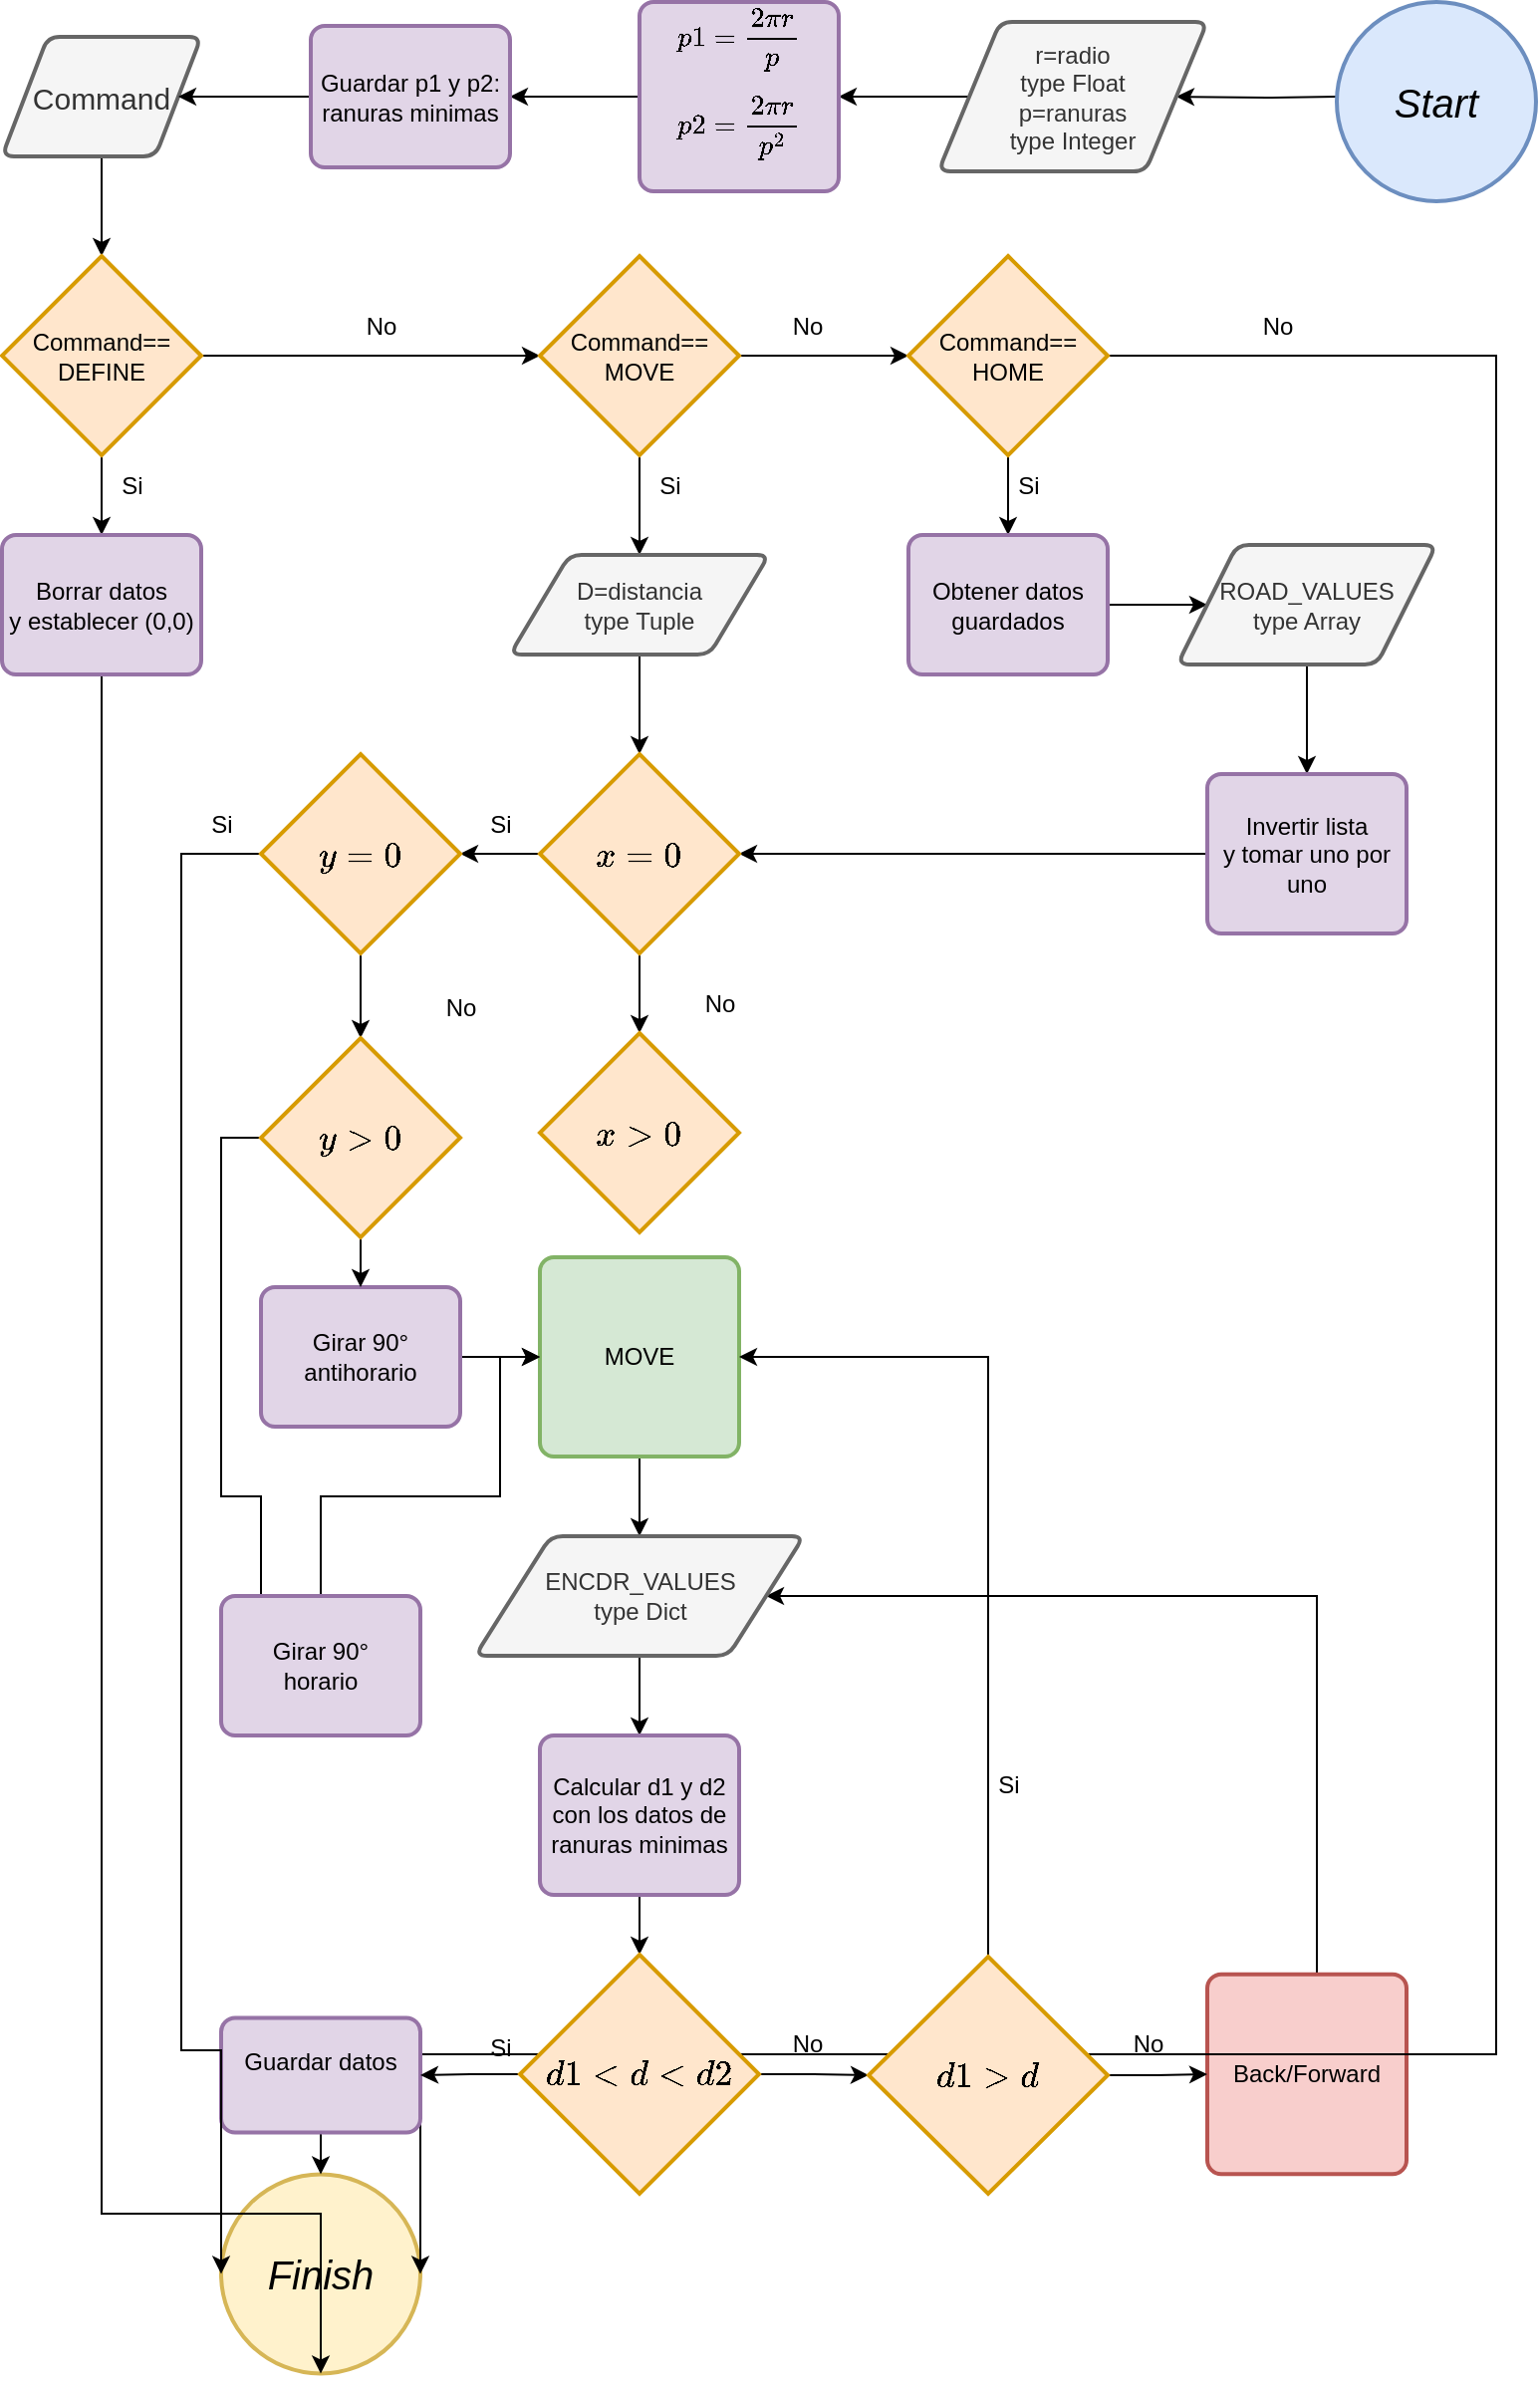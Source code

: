 <mxfile version="21.1.6" type="github">
  <diagram name="Página-1" id="Wb2sdP-foGY910zdMe5R">
    <mxGraphModel dx="457" dy="1926" grid="1" gridSize="10" guides="1" tooltips="1" connect="1" arrows="1" fold="1" page="1" pageScale="1" pageWidth="827" pageHeight="1169" math="1" shadow="0">
      <root>
        <mxCell id="0" />
        <mxCell id="1" parent="0" />
        <mxCell id="2SVSXBVDucoTbBnyecis-100" style="edgeStyle=orthogonalEdgeStyle;rounded=0;orthogonalLoop=1;jettySize=auto;html=1;entryX=1;entryY=0.5;entryDx=0;entryDy=0;" parent="1" target="2SVSXBVDucoTbBnyecis-45" edge="1">
          <mxGeometry relative="1" as="geometry">
            <mxPoint x="700" y="-1092.5" as="sourcePoint" />
          </mxGeometry>
        </mxCell>
        <mxCell id="uxVfwHRj6BvU52MU_2wL-2" value="&lt;font style=&quot;font-size: 20px;&quot;&gt;&lt;i&gt;Start&lt;/i&gt;&lt;/font&gt;" style="strokeWidth=2;html=1;shape=mxgraph.flowchart.start_2;whiteSpace=wrap;fillColor=#dae8fc;strokeColor=#6c8ebf;" parent="1" vertex="1">
          <mxGeometry x="700" y="-1140" width="100" height="100" as="geometry" />
        </mxCell>
        <mxCell id="uxVfwHRj6BvU52MU_2wL-4" value="&lt;i&gt;&lt;font style=&quot;font-size: 20px;&quot;&gt;Finish&lt;/font&gt;&lt;/i&gt;" style="strokeWidth=2;html=1;shape=mxgraph.flowchart.start_2;whiteSpace=wrap;align=center;fillColor=#fff2cc;strokeColor=#d6b656;" parent="1" vertex="1">
          <mxGeometry x="140" y="-49.75" width="100" height="100" as="geometry" />
        </mxCell>
        <mxCell id="2SVSXBVDucoTbBnyecis-40" style="edgeStyle=orthogonalEdgeStyle;rounded=0;orthogonalLoop=1;jettySize=auto;html=1;entryX=0.5;entryY=0;entryDx=0;entryDy=0;" parent="1" source="uxVfwHRj6BvU52MU_2wL-14" target="2SVSXBVDucoTbBnyecis-42" edge="1">
          <mxGeometry relative="1" as="geometry">
            <mxPoint x="310" y="-200" as="targetPoint" />
          </mxGeometry>
        </mxCell>
        <mxCell id="uxVfwHRj6BvU52MU_2wL-14" value="MOVE" style="rounded=1;whiteSpace=wrap;html=1;absoluteArcSize=1;arcSize=14;strokeWidth=2;fillColor=#d5e8d4;strokeColor=#82b366;" parent="1" vertex="1">
          <mxGeometry x="300" y="-510" width="100" height="100" as="geometry" />
        </mxCell>
        <mxCell id="2SVSXBVDucoTbBnyecis-88" style="edgeStyle=orthogonalEdgeStyle;rounded=0;orthogonalLoop=1;jettySize=auto;html=1;entryX=1;entryY=0.5;entryDx=0;entryDy=0;" parent="1" source="uxVfwHRj6BvU52MU_2wL-15" target="2SVSXBVDucoTbBnyecis-42" edge="1">
          <mxGeometry relative="1" as="geometry">
            <Array as="points">
              <mxPoint x="690" y="-340" />
            </Array>
          </mxGeometry>
        </mxCell>
        <mxCell id="uxVfwHRj6BvU52MU_2wL-15" value="Back/Forward" style="rounded=1;whiteSpace=wrap;html=1;absoluteArcSize=1;arcSize=14;strokeWidth=2;fillColor=#f8cecc;strokeColor=#b85450;" parent="1" vertex="1">
          <mxGeometry x="635" y="-150.12" width="100" height="100.25" as="geometry" />
        </mxCell>
        <mxCell id="2SVSXBVDucoTbBnyecis-44" value="" style="edgeStyle=orthogonalEdgeStyle;rounded=0;orthogonalLoop=1;jettySize=auto;html=1;" parent="1" source="uxVfwHRj6BvU52MU_2wL-18" target="2SVSXBVDucoTbBnyecis-2" edge="1">
          <mxGeometry relative="1" as="geometry">
            <Array as="points" />
          </mxGeometry>
        </mxCell>
        <mxCell id="uxVfwHRj6BvU52MU_2wL-18" value="&lt;font style=&quot;font-size: 15px;&quot;&gt;Command&lt;/font&gt;" style="shape=parallelogram;html=1;strokeWidth=2;perimeter=parallelogramPerimeter;whiteSpace=wrap;rounded=1;arcSize=12;size=0.23;fillColor=#f5f5f5;fontColor=#333333;strokeColor=#666666;" parent="1" vertex="1">
          <mxGeometry x="30" y="-1122.5" width="100" height="60" as="geometry" />
        </mxCell>
        <mxCell id="2SVSXBVDucoTbBnyecis-9" style="edgeStyle=orthogonalEdgeStyle;rounded=0;orthogonalLoop=1;jettySize=auto;html=1;entryX=0;entryY=0.5;entryDx=0;entryDy=0;entryPerimeter=0;" parent="1" source="2SVSXBVDucoTbBnyecis-2" target="2SVSXBVDucoTbBnyecis-3" edge="1">
          <mxGeometry relative="1" as="geometry" />
        </mxCell>
        <mxCell id="2SVSXBVDucoTbBnyecis-12" value="" style="edgeStyle=orthogonalEdgeStyle;rounded=0;orthogonalLoop=1;jettySize=auto;html=1;" parent="1" source="2SVSXBVDucoTbBnyecis-2" target="2SVSXBVDucoTbBnyecis-11" edge="1">
          <mxGeometry relative="1" as="geometry" />
        </mxCell>
        <mxCell id="2SVSXBVDucoTbBnyecis-2" value="&lt;div&gt;Command==&lt;/div&gt;&lt;div&gt;DEFINE&lt;br&gt;&lt;/div&gt;" style="strokeWidth=2;html=1;shape=mxgraph.flowchart.decision;whiteSpace=wrap;fillColor=#ffe6cc;strokeColor=#d79b00;" parent="1" vertex="1">
          <mxGeometry x="30" y="-1012.5" width="100" height="100" as="geometry" />
        </mxCell>
        <mxCell id="2SVSXBVDucoTbBnyecis-10" style="edgeStyle=orthogonalEdgeStyle;rounded=0;orthogonalLoop=1;jettySize=auto;html=1;" parent="1" source="2SVSXBVDucoTbBnyecis-3" target="2SVSXBVDucoTbBnyecis-4" edge="1">
          <mxGeometry relative="1" as="geometry">
            <mxPoint x="670" y="-962.5" as="targetPoint" />
          </mxGeometry>
        </mxCell>
        <mxCell id="2SVSXBVDucoTbBnyecis-23" style="edgeStyle=orthogonalEdgeStyle;rounded=0;orthogonalLoop=1;jettySize=auto;html=1;" parent="1" source="2SVSXBVDucoTbBnyecis-3" target="2SVSXBVDucoTbBnyecis-22" edge="1">
          <mxGeometry relative="1" as="geometry" />
        </mxCell>
        <mxCell id="2SVSXBVDucoTbBnyecis-3" value="&lt;div&gt;Command==&lt;/div&gt;&lt;div&gt;MOVE&lt;br&gt;&lt;/div&gt;" style="strokeWidth=2;html=1;shape=mxgraph.flowchart.decision;whiteSpace=wrap;fillColor=#ffe6cc;strokeColor=#d79b00;" parent="1" vertex="1">
          <mxGeometry x="300" y="-1012.5" width="100" height="100" as="geometry" />
        </mxCell>
        <mxCell id="2SVSXBVDucoTbBnyecis-82" style="edgeStyle=orthogonalEdgeStyle;rounded=0;orthogonalLoop=1;jettySize=auto;html=1;entryX=0.5;entryY=0;entryDx=0;entryDy=0;" parent="1" source="2SVSXBVDucoTbBnyecis-4" target="2SVSXBVDucoTbBnyecis-15" edge="1">
          <mxGeometry relative="1" as="geometry" />
        </mxCell>
        <mxCell id="2SVSXBVDucoTbBnyecis-83" style="edgeStyle=orthogonalEdgeStyle;rounded=0;orthogonalLoop=1;jettySize=auto;html=1;entryX=1;entryY=0.5;entryDx=0;entryDy=0;entryPerimeter=0;" parent="1" source="2SVSXBVDucoTbBnyecis-4" target="uxVfwHRj6BvU52MU_2wL-4" edge="1">
          <mxGeometry relative="1" as="geometry">
            <mxPoint x="790" y="197.5" as="targetPoint" />
            <Array as="points">
              <mxPoint x="780" y="-962" />
              <mxPoint x="780" y="-110" />
              <mxPoint x="240" y="-110" />
            </Array>
          </mxGeometry>
        </mxCell>
        <mxCell id="2SVSXBVDucoTbBnyecis-4" value="&lt;div&gt;Command==&lt;/div&gt;&lt;div&gt;HOME&lt;/div&gt;" style="strokeWidth=2;html=1;shape=mxgraph.flowchart.decision;whiteSpace=wrap;fillColor=#ffe6cc;strokeColor=#d79b00;" parent="1" vertex="1">
          <mxGeometry x="485" y="-1012.5" width="100" height="100" as="geometry" />
        </mxCell>
        <mxCell id="2SVSXBVDucoTbBnyecis-13" style="edgeStyle=orthogonalEdgeStyle;rounded=0;orthogonalLoop=1;jettySize=auto;html=1;entryX=0.5;entryY=1;entryDx=0;entryDy=0;entryPerimeter=0;exitX=0.5;exitY=1;exitDx=0;exitDy=0;" parent="1" source="2SVSXBVDucoTbBnyecis-11" target="uxVfwHRj6BvU52MU_2wL-4" edge="1">
          <mxGeometry relative="1" as="geometry">
            <mxPoint x="440" y="427.5" as="targetPoint" />
            <mxPoint x="90" y="-772.5" as="sourcePoint" />
            <Array as="points">
              <mxPoint x="80" y="-30" />
              <mxPoint x="190" y="-30" />
            </Array>
          </mxGeometry>
        </mxCell>
        <mxCell id="2SVSXBVDucoTbBnyecis-11" value="&lt;div&gt;Borrar datos&lt;/div&gt;&lt;div&gt;y establecer (0,0)&lt;br&gt;&lt;/div&gt;" style="rounded=1;whiteSpace=wrap;html=1;absoluteArcSize=1;arcSize=14;strokeWidth=2;fillColor=#e1d5e7;strokeColor=#9673a6;" parent="1" vertex="1">
          <mxGeometry x="30" y="-872.5" width="100" height="70" as="geometry" />
        </mxCell>
        <mxCell id="2SVSXBVDucoTbBnyecis-84" value="" style="edgeStyle=orthogonalEdgeStyle;rounded=0;orthogonalLoop=1;jettySize=auto;html=1;" parent="1" source="2SVSXBVDucoTbBnyecis-15" target="2SVSXBVDucoTbBnyecis-19" edge="1">
          <mxGeometry relative="1" as="geometry" />
        </mxCell>
        <mxCell id="2SVSXBVDucoTbBnyecis-15" value="&lt;div&gt;Obtener datos&lt;/div&gt;&lt;div&gt;guardados&lt;br&gt;&lt;/div&gt;" style="rounded=1;whiteSpace=wrap;html=1;absoluteArcSize=1;arcSize=14;strokeWidth=2;fillColor=#e1d5e7;strokeColor=#9673a6;" parent="1" vertex="1">
          <mxGeometry x="485" y="-872.5" width="100" height="70" as="geometry" />
        </mxCell>
        <mxCell id="2SVSXBVDucoTbBnyecis-85" style="edgeStyle=orthogonalEdgeStyle;rounded=0;orthogonalLoop=1;jettySize=auto;html=1;entryX=0.5;entryY=0;entryDx=0;entryDy=0;" parent="1" source="2SVSXBVDucoTbBnyecis-19" target="2SVSXBVDucoTbBnyecis-25" edge="1">
          <mxGeometry relative="1" as="geometry" />
        </mxCell>
        <mxCell id="2SVSXBVDucoTbBnyecis-19" value="&lt;div&gt;ROAD_VALUES&lt;/div&gt;&lt;div&gt;type Array&lt;br&gt;&lt;/div&gt;" style="shape=parallelogram;html=1;strokeWidth=2;perimeter=parallelogramPerimeter;whiteSpace=wrap;rounded=1;arcSize=12;size=0.23;fillColor=#f5f5f5;fontColor=#333333;strokeColor=#666666;" parent="1" vertex="1">
          <mxGeometry x="620" y="-867.5" width="130" height="60" as="geometry" />
        </mxCell>
        <mxCell id="2SVSXBVDucoTbBnyecis-33" style="edgeStyle=orthogonalEdgeStyle;rounded=0;orthogonalLoop=1;jettySize=auto;html=1;entryX=0.5;entryY=0;entryDx=0;entryDy=0;entryPerimeter=0;" parent="1" source="2SVSXBVDucoTbBnyecis-22" target="2SVSXBVDucoTbBnyecis-30" edge="1">
          <mxGeometry relative="1" as="geometry">
            <mxPoint x="370" y="-732.5" as="targetPoint" />
          </mxGeometry>
        </mxCell>
        <mxCell id="2SVSXBVDucoTbBnyecis-22" value="&lt;div&gt;D=distancia&lt;br&gt;&lt;/div&gt;&lt;div&gt;type Tuple&lt;/div&gt;" style="shape=parallelogram;html=1;strokeWidth=2;perimeter=parallelogramPerimeter;whiteSpace=wrap;rounded=1;arcSize=12;size=0.23;fillColor=#f5f5f5;fontColor=#333333;strokeColor=#666666;" parent="1" vertex="1">
          <mxGeometry x="285" y="-862.5" width="130" height="50" as="geometry" />
        </mxCell>
        <mxCell id="2SVSXBVDucoTbBnyecis-24" style="edgeStyle=orthogonalEdgeStyle;rounded=0;orthogonalLoop=1;jettySize=auto;html=1;exitX=0.5;exitY=1;exitDx=0;exitDy=0;" parent="1" source="2SVSXBVDucoTbBnyecis-22" target="2SVSXBVDucoTbBnyecis-22" edge="1">
          <mxGeometry relative="1" as="geometry" />
        </mxCell>
        <mxCell id="2SVSXBVDucoTbBnyecis-86" style="edgeStyle=orthogonalEdgeStyle;rounded=0;orthogonalLoop=1;jettySize=auto;html=1;entryX=1;entryY=0.5;entryDx=0;entryDy=0;entryPerimeter=0;" parent="1" source="2SVSXBVDucoTbBnyecis-25" target="2SVSXBVDucoTbBnyecis-30" edge="1">
          <mxGeometry relative="1" as="geometry">
            <mxPoint x="410" y="-712.5" as="targetPoint" />
          </mxGeometry>
        </mxCell>
        <mxCell id="2SVSXBVDucoTbBnyecis-25" value="&lt;div&gt;Invertir lista&lt;/div&gt;&lt;div&gt;y tomar uno por uno&lt;br&gt;&lt;/div&gt;" style="rounded=1;whiteSpace=wrap;html=1;absoluteArcSize=1;arcSize=14;strokeWidth=2;fillColor=#e1d5e7;strokeColor=#9673a6;" parent="1" vertex="1">
          <mxGeometry x="635" y="-752.5" width="100" height="80" as="geometry" />
        </mxCell>
        <mxCell id="2SVSXBVDucoTbBnyecis-115" style="edgeStyle=orthogonalEdgeStyle;rounded=0;orthogonalLoop=1;jettySize=auto;html=1;" parent="1" source="2SVSXBVDucoTbBnyecis-27" target="uxVfwHRj6BvU52MU_2wL-4" edge="1">
          <mxGeometry relative="1" as="geometry" />
        </mxCell>
        <mxCell id="2SVSXBVDucoTbBnyecis-27" value="&lt;div&gt;Guardar datos&lt;/div&gt;&lt;div&gt;&lt;br&gt;&lt;/div&gt;" style="rounded=1;whiteSpace=wrap;html=1;absoluteArcSize=1;arcSize=14;strokeWidth=2;fillColor=#e1d5e7;strokeColor=#9673a6;" parent="1" vertex="1">
          <mxGeometry x="140" y="-128.25" width="100" height="57.5" as="geometry" />
        </mxCell>
        <mxCell id="2SVSXBVDucoTbBnyecis-35" style="edgeStyle=orthogonalEdgeStyle;rounded=0;orthogonalLoop=1;jettySize=auto;html=1;entryX=1;entryY=0.5;entryDx=0;entryDy=0;entryPerimeter=0;" parent="1" source="2SVSXBVDucoTbBnyecis-30" target="2SVSXBVDucoTbBnyecis-32" edge="1">
          <mxGeometry relative="1" as="geometry" />
        </mxCell>
        <mxCell id="sqpQ-Qp8ZsHXTI1nIxyn-6" style="edgeStyle=orthogonalEdgeStyle;rounded=0;orthogonalLoop=1;jettySize=auto;html=1;entryX=0.5;entryY=0;entryDx=0;entryDy=0;entryPerimeter=0;" edge="1" parent="1" source="2SVSXBVDucoTbBnyecis-30" target="sqpQ-Qp8ZsHXTI1nIxyn-4">
          <mxGeometry relative="1" as="geometry" />
        </mxCell>
        <mxCell id="2SVSXBVDucoTbBnyecis-30" value="&lt;font style=&quot;font-size: 15px;&quot;&gt;$$x=0$$&lt;/font&gt;" style="strokeWidth=2;html=1;shape=mxgraph.flowchart.decision;whiteSpace=wrap;fillColor=#ffe6cc;strokeColor=#d79b00;" parent="1" vertex="1">
          <mxGeometry x="300" y="-762.5" width="100" height="100" as="geometry" />
        </mxCell>
        <mxCell id="2SVSXBVDucoTbBnyecis-36" style="edgeStyle=orthogonalEdgeStyle;rounded=0;orthogonalLoop=1;jettySize=auto;html=1;entryX=0;entryY=0.5;entryDx=0;entryDy=0;entryPerimeter=0;" parent="1" source="2SVSXBVDucoTbBnyecis-32" target="uxVfwHRj6BvU52MU_2wL-4" edge="1">
          <mxGeometry relative="1" as="geometry">
            <Array as="points">
              <mxPoint x="120" y="-712" />
              <mxPoint x="120" y="-112" />
            </Array>
          </mxGeometry>
        </mxCell>
        <mxCell id="sqpQ-Qp8ZsHXTI1nIxyn-7" style="edgeStyle=orthogonalEdgeStyle;rounded=0;orthogonalLoop=1;jettySize=auto;html=1;entryX=0.5;entryY=0;entryDx=0;entryDy=0;entryPerimeter=0;" edge="1" parent="1" source="2SVSXBVDucoTbBnyecis-32" target="sqpQ-Qp8ZsHXTI1nIxyn-3">
          <mxGeometry relative="1" as="geometry" />
        </mxCell>
        <mxCell id="2SVSXBVDucoTbBnyecis-32" value="&lt;font style=&quot;font-size: 15px;&quot;&gt;$$y=0$$&lt;/font&gt;" style="strokeWidth=2;html=1;shape=mxgraph.flowchart.decision;whiteSpace=wrap;fillColor=#ffe6cc;strokeColor=#d79b00;" parent="1" vertex="1">
          <mxGeometry x="160" y="-762.5" width="100" height="100" as="geometry" />
        </mxCell>
        <mxCell id="2SVSXBVDucoTbBnyecis-55" style="edgeStyle=orthogonalEdgeStyle;rounded=0;orthogonalLoop=1;jettySize=auto;html=1;entryX=0.5;entryY=0;entryDx=0;entryDy=0;" parent="1" source="2SVSXBVDucoTbBnyecis-42" target="2SVSXBVDucoTbBnyecis-51" edge="1">
          <mxGeometry relative="1" as="geometry" />
        </mxCell>
        <mxCell id="2SVSXBVDucoTbBnyecis-42" value="&lt;div&gt;ENCDR_VALUES&lt;/div&gt;&lt;div&gt;type Dict&lt;br&gt;&lt;/div&gt;" style="shape=parallelogram;html=1;strokeWidth=2;perimeter=parallelogramPerimeter;whiteSpace=wrap;rounded=1;arcSize=12;size=0.23;fillColor=#f5f5f5;fontColor=#333333;strokeColor=#666666;" parent="1" vertex="1">
          <mxGeometry x="267.5" y="-370" width="165" height="60" as="geometry" />
        </mxCell>
        <mxCell id="2SVSXBVDucoTbBnyecis-99" style="edgeStyle=orthogonalEdgeStyle;rounded=0;orthogonalLoop=1;jettySize=auto;html=1;entryX=1;entryY=0.5;entryDx=0;entryDy=0;" parent="1" source="2SVSXBVDucoTbBnyecis-45" target="2SVSXBVDucoTbBnyecis-46" edge="1">
          <mxGeometry relative="1" as="geometry" />
        </mxCell>
        <mxCell id="2SVSXBVDucoTbBnyecis-45" value="&lt;div&gt;r=radio&lt;br&gt;&lt;/div&gt;&lt;div&gt;type Float&lt;/div&gt;&lt;div&gt;p=ranuras&lt;/div&gt;&lt;div&gt;type Integer&lt;/div&gt;" style="shape=parallelogram;html=1;strokeWidth=2;perimeter=parallelogramPerimeter;whiteSpace=wrap;rounded=1;arcSize=12;size=0.23;fillColor=#f5f5f5;fontColor=#333333;strokeColor=#666666;" parent="1" vertex="1">
          <mxGeometry x="500" y="-1130" width="135" height="75" as="geometry" />
        </mxCell>
        <mxCell id="2SVSXBVDucoTbBnyecis-98" style="edgeStyle=orthogonalEdgeStyle;rounded=0;orthogonalLoop=1;jettySize=auto;html=1;entryX=1;entryY=0.5;entryDx=0;entryDy=0;" parent="1" source="2SVSXBVDucoTbBnyecis-46" target="2SVSXBVDucoTbBnyecis-48" edge="1">
          <mxGeometry relative="1" as="geometry" />
        </mxCell>
        <mxCell id="2SVSXBVDucoTbBnyecis-46" value="&lt;div&gt;$$p1=\frac{2\pi r}{p}$$&lt;/div&gt;&lt;div&gt;$$p2=\frac{2\pi r}{p^{2}}$$&lt;/div&gt;&lt;div&gt;&lt;br&gt;&lt;/div&gt;" style="rounded=1;whiteSpace=wrap;html=1;absoluteArcSize=1;arcSize=14;strokeWidth=2;fillColor=#e1d5e7;strokeColor=#9673a6;" parent="1" vertex="1">
          <mxGeometry x="350" y="-1140" width="100" height="95" as="geometry" />
        </mxCell>
        <mxCell id="2SVSXBVDucoTbBnyecis-96" style="edgeStyle=orthogonalEdgeStyle;rounded=0;orthogonalLoop=1;jettySize=auto;html=1;entryX=1;entryY=0.5;entryDx=0;entryDy=0;" parent="1" source="2SVSXBVDucoTbBnyecis-48" target="uxVfwHRj6BvU52MU_2wL-18" edge="1">
          <mxGeometry relative="1" as="geometry" />
        </mxCell>
        <mxCell id="2SVSXBVDucoTbBnyecis-48" value="&lt;div&gt;Guardar p1 y p2:&lt;/div&gt;&lt;div&gt;ranuras minimas&lt;br&gt;&lt;/div&gt;" style="rounded=1;whiteSpace=wrap;html=1;absoluteArcSize=1;arcSize=14;strokeWidth=2;fillColor=#e1d5e7;strokeColor=#9673a6;" parent="1" vertex="1">
          <mxGeometry x="185" y="-1128" width="100" height="71" as="geometry" />
        </mxCell>
        <mxCell id="2SVSXBVDucoTbBnyecis-78" style="edgeStyle=orthogonalEdgeStyle;rounded=0;orthogonalLoop=1;jettySize=auto;html=1;entryX=0.5;entryY=0;entryDx=0;entryDy=0;entryPerimeter=0;" parent="1" source="2SVSXBVDucoTbBnyecis-51" target="2SVSXBVDucoTbBnyecis-56" edge="1">
          <mxGeometry relative="1" as="geometry" />
        </mxCell>
        <mxCell id="2SVSXBVDucoTbBnyecis-51" value="&lt;div&gt;Calcular d1 y d2&lt;/div&gt;&lt;div&gt;con los datos de ranuras minimas&lt;br&gt;&lt;/div&gt;" style="rounded=1;whiteSpace=wrap;html=1;absoluteArcSize=1;arcSize=14;strokeWidth=2;fillColor=#e1d5e7;strokeColor=#9673a6;" parent="1" vertex="1">
          <mxGeometry x="300" y="-270" width="100" height="80" as="geometry" />
        </mxCell>
        <mxCell id="2SVSXBVDucoTbBnyecis-72" style="edgeStyle=orthogonalEdgeStyle;rounded=0;orthogonalLoop=1;jettySize=auto;html=1;entryX=0;entryY=0.5;entryDx=0;entryDy=0;entryPerimeter=0;" parent="1" source="2SVSXBVDucoTbBnyecis-56" target="2SVSXBVDucoTbBnyecis-58" edge="1">
          <mxGeometry relative="1" as="geometry" />
        </mxCell>
        <mxCell id="2SVSXBVDucoTbBnyecis-113" style="edgeStyle=orthogonalEdgeStyle;rounded=0;orthogonalLoop=1;jettySize=auto;html=1;entryX=1;entryY=0.5;entryDx=0;entryDy=0;" parent="1" source="2SVSXBVDucoTbBnyecis-56" target="2SVSXBVDucoTbBnyecis-27" edge="1">
          <mxGeometry relative="1" as="geometry">
            <mxPoint x="270" y="-100" as="targetPoint" />
          </mxGeometry>
        </mxCell>
        <mxCell id="2SVSXBVDucoTbBnyecis-56" value="&lt;font style=&quot;font-size: 15px;&quot;&gt;$$d1&amp;lt;d&amp;lt;d2$$&lt;/font&gt;" style="strokeWidth=2;html=1;shape=mxgraph.flowchart.decision;whiteSpace=wrap;fillColor=#ffe6cc;strokeColor=#d79b00;" parent="1" vertex="1">
          <mxGeometry x="290" y="-160" width="120" height="120" as="geometry" />
        </mxCell>
        <mxCell id="2SVSXBVDucoTbBnyecis-64" style="edgeStyle=orthogonalEdgeStyle;rounded=0;orthogonalLoop=1;jettySize=auto;html=1;entryX=0;entryY=0.5;entryDx=0;entryDy=0;" parent="1" source="2SVSXBVDucoTbBnyecis-58" target="uxVfwHRj6BvU52MU_2wL-15" edge="1">
          <mxGeometry relative="1" as="geometry" />
        </mxCell>
        <mxCell id="2SVSXBVDucoTbBnyecis-73" style="edgeStyle=orthogonalEdgeStyle;rounded=0;orthogonalLoop=1;jettySize=auto;html=1;entryX=1;entryY=0.5;entryDx=0;entryDy=0;" parent="1" source="2SVSXBVDucoTbBnyecis-58" target="uxVfwHRj6BvU52MU_2wL-14" edge="1">
          <mxGeometry relative="1" as="geometry">
            <mxPoint x="440" y="-450" as="targetPoint" />
            <Array as="points">
              <mxPoint x="525" y="-460" />
            </Array>
          </mxGeometry>
        </mxCell>
        <mxCell id="2SVSXBVDucoTbBnyecis-58" value="&lt;font style=&quot;font-size: 15px;&quot;&gt;$$d1&amp;gt;d$$&lt;/font&gt;" style="strokeWidth=2;html=1;shape=mxgraph.flowchart.decision;whiteSpace=wrap;fillColor=#ffe6cc;strokeColor=#d79b00;" parent="1" vertex="1">
          <mxGeometry x="465" y="-159" width="120" height="119" as="geometry" />
        </mxCell>
        <mxCell id="2SVSXBVDucoTbBnyecis-91" value="Si" style="text;html=1;align=center;verticalAlign=middle;resizable=0;points=[];autosize=1;strokeColor=none;fillColor=none;" parent="1" vertex="1">
          <mxGeometry x="265" y="-742.5" width="30" height="30" as="geometry" />
        </mxCell>
        <mxCell id="2SVSXBVDucoTbBnyecis-92" value="Si" style="text;html=1;align=center;verticalAlign=middle;resizable=0;points=[];autosize=1;strokeColor=none;fillColor=none;" parent="1" vertex="1">
          <mxGeometry x="125" y="-742.5" width="30" height="30" as="geometry" />
        </mxCell>
        <mxCell id="2SVSXBVDucoTbBnyecis-93" value="No" style="text;html=1;align=center;verticalAlign=middle;resizable=0;points=[];autosize=1;strokeColor=none;fillColor=none;" parent="1" vertex="1">
          <mxGeometry x="370" y="-652.5" width="40" height="30" as="geometry" />
        </mxCell>
        <mxCell id="2SVSXBVDucoTbBnyecis-94" value="No" style="text;html=1;align=center;verticalAlign=middle;resizable=0;points=[];autosize=1;strokeColor=none;fillColor=none;" parent="1" vertex="1">
          <mxGeometry x="240" y="-650" width="40" height="30" as="geometry" />
        </mxCell>
        <mxCell id="2SVSXBVDucoTbBnyecis-101" value="Si" style="text;html=1;align=center;verticalAlign=middle;resizable=0;points=[];autosize=1;strokeColor=none;fillColor=none;" parent="1" vertex="1">
          <mxGeometry x="80" y="-912.5" width="30" height="30" as="geometry" />
        </mxCell>
        <mxCell id="2SVSXBVDucoTbBnyecis-102" value="Si" style="text;html=1;align=center;verticalAlign=middle;resizable=0;points=[];autosize=1;strokeColor=none;fillColor=none;" parent="1" vertex="1">
          <mxGeometry x="350" y="-912.5" width="30" height="30" as="geometry" />
        </mxCell>
        <mxCell id="2SVSXBVDucoTbBnyecis-103" value="Si" style="text;html=1;align=center;verticalAlign=middle;resizable=0;points=[];autosize=1;strokeColor=none;fillColor=none;" parent="1" vertex="1">
          <mxGeometry x="530" y="-912.5" width="30" height="30" as="geometry" />
        </mxCell>
        <mxCell id="2SVSXBVDucoTbBnyecis-104" value="No" style="text;html=1;align=center;verticalAlign=middle;resizable=0;points=[];autosize=1;strokeColor=none;fillColor=none;" parent="1" vertex="1">
          <mxGeometry x="200" y="-992.5" width="40" height="30" as="geometry" />
        </mxCell>
        <mxCell id="2SVSXBVDucoTbBnyecis-105" value="No" style="text;html=1;align=center;verticalAlign=middle;resizable=0;points=[];autosize=1;strokeColor=none;fillColor=none;" parent="1" vertex="1">
          <mxGeometry x="414" y="-992.5" width="40" height="30" as="geometry" />
        </mxCell>
        <mxCell id="2SVSXBVDucoTbBnyecis-106" value="No" style="text;html=1;align=center;verticalAlign=middle;resizable=0;points=[];autosize=1;strokeColor=none;fillColor=none;" parent="1" vertex="1">
          <mxGeometry x="650" y="-992.5" width="40" height="30" as="geometry" />
        </mxCell>
        <mxCell id="2SVSXBVDucoTbBnyecis-108" value="No" style="text;html=1;align=center;verticalAlign=middle;resizable=0;points=[];autosize=1;strokeColor=none;fillColor=none;" parent="1" vertex="1">
          <mxGeometry x="414" y="-130" width="40" height="30" as="geometry" />
        </mxCell>
        <mxCell id="2SVSXBVDucoTbBnyecis-109" value="No" style="text;html=1;align=center;verticalAlign=middle;resizable=0;points=[];autosize=1;strokeColor=none;fillColor=none;" parent="1" vertex="1">
          <mxGeometry x="585" y="-130" width="40" height="30" as="geometry" />
        </mxCell>
        <mxCell id="2SVSXBVDucoTbBnyecis-110" value="Si" style="text;html=1;align=center;verticalAlign=middle;resizable=0;points=[];autosize=1;strokeColor=none;fillColor=none;" parent="1" vertex="1">
          <mxGeometry x="265" y="-128.25" width="30" height="30" as="geometry" />
        </mxCell>
        <mxCell id="2SVSXBVDucoTbBnyecis-111" value="Si" style="text;html=1;align=center;verticalAlign=middle;resizable=0;points=[];autosize=1;strokeColor=none;fillColor=none;" parent="1" vertex="1">
          <mxGeometry x="520" y="-260" width="30" height="30" as="geometry" />
        </mxCell>
        <mxCell id="sqpQ-Qp8ZsHXTI1nIxyn-2" style="edgeStyle=orthogonalEdgeStyle;rounded=0;orthogonalLoop=1;jettySize=auto;html=1;entryX=0;entryY=0.5;entryDx=0;entryDy=0;" edge="1" parent="1" source="sqpQ-Qp8ZsHXTI1nIxyn-1" target="uxVfwHRj6BvU52MU_2wL-14">
          <mxGeometry relative="1" as="geometry" />
        </mxCell>
        <mxCell id="sqpQ-Qp8ZsHXTI1nIxyn-1" value="&lt;div&gt;Girar 90° &lt;br&gt;&lt;/div&gt;&lt;div&gt;antihorario&lt;/div&gt;" style="rounded=1;whiteSpace=wrap;html=1;absoluteArcSize=1;arcSize=14;strokeWidth=2;fillColor=#e1d5e7;strokeColor=#9673a6;" vertex="1" parent="1">
          <mxGeometry x="160" y="-495" width="100" height="70" as="geometry" />
        </mxCell>
        <mxCell id="sqpQ-Qp8ZsHXTI1nIxyn-8" style="edgeStyle=orthogonalEdgeStyle;rounded=0;orthogonalLoop=1;jettySize=auto;html=1;entryX=0.5;entryY=0;entryDx=0;entryDy=0;" edge="1" parent="1" source="sqpQ-Qp8ZsHXTI1nIxyn-3" target="sqpQ-Qp8ZsHXTI1nIxyn-1">
          <mxGeometry relative="1" as="geometry" />
        </mxCell>
        <mxCell id="sqpQ-Qp8ZsHXTI1nIxyn-9" style="edgeStyle=orthogonalEdgeStyle;rounded=0;orthogonalLoop=1;jettySize=auto;html=1;entryX=0;entryY=0.5;entryDx=0;entryDy=0;" edge="1" parent="1" source="sqpQ-Qp8ZsHXTI1nIxyn-3" target="sqpQ-Qp8ZsHXTI1nIxyn-5">
          <mxGeometry relative="1" as="geometry">
            <mxPoint x="100" y="-320" as="targetPoint" />
            <Array as="points">
              <mxPoint x="140" y="-570" />
              <mxPoint x="140" y="-390" />
              <mxPoint x="160" y="-390" />
            </Array>
          </mxGeometry>
        </mxCell>
        <mxCell id="sqpQ-Qp8ZsHXTI1nIxyn-3" value="&lt;font style=&quot;font-size: 15px;&quot;&gt;$$y&amp;gt;0$$&lt;/font&gt;" style="strokeWidth=2;html=1;shape=mxgraph.flowchart.decision;whiteSpace=wrap;fillColor=#ffe6cc;strokeColor=#d79b00;" vertex="1" parent="1">
          <mxGeometry x="160" y="-620" width="100" height="100" as="geometry" />
        </mxCell>
        <mxCell id="sqpQ-Qp8ZsHXTI1nIxyn-4" value="&lt;font style=&quot;font-size: 15px;&quot;&gt;$$x&amp;gt;0$$&lt;/font&gt;" style="strokeWidth=2;html=1;shape=mxgraph.flowchart.decision;whiteSpace=wrap;fillColor=#ffe6cc;strokeColor=#d79b00;" vertex="1" parent="1">
          <mxGeometry x="300" y="-622.5" width="100" height="100" as="geometry" />
        </mxCell>
        <mxCell id="sqpQ-Qp8ZsHXTI1nIxyn-10" style="edgeStyle=orthogonalEdgeStyle;rounded=0;orthogonalLoop=1;jettySize=auto;html=1;entryX=0;entryY=0.5;entryDx=0;entryDy=0;" edge="1" parent="1" source="sqpQ-Qp8ZsHXTI1nIxyn-5" target="uxVfwHRj6BvU52MU_2wL-14">
          <mxGeometry relative="1" as="geometry">
            <mxPoint x="290" y="-400" as="targetPoint" />
            <Array as="points">
              <mxPoint x="280" y="-390" />
              <mxPoint x="280" y="-460" />
            </Array>
          </mxGeometry>
        </mxCell>
        <mxCell id="sqpQ-Qp8ZsHXTI1nIxyn-5" value="&lt;div&gt;Girar 90° &lt;br&gt;&lt;/div&gt;&lt;div&gt;horario&lt;/div&gt;" style="rounded=1;whiteSpace=wrap;html=1;absoluteArcSize=1;arcSize=14;strokeWidth=2;fillColor=#e1d5e7;strokeColor=#9673a6;" vertex="1" parent="1">
          <mxGeometry x="140" y="-340" width="100" height="70" as="geometry" />
        </mxCell>
      </root>
    </mxGraphModel>
  </diagram>
</mxfile>
